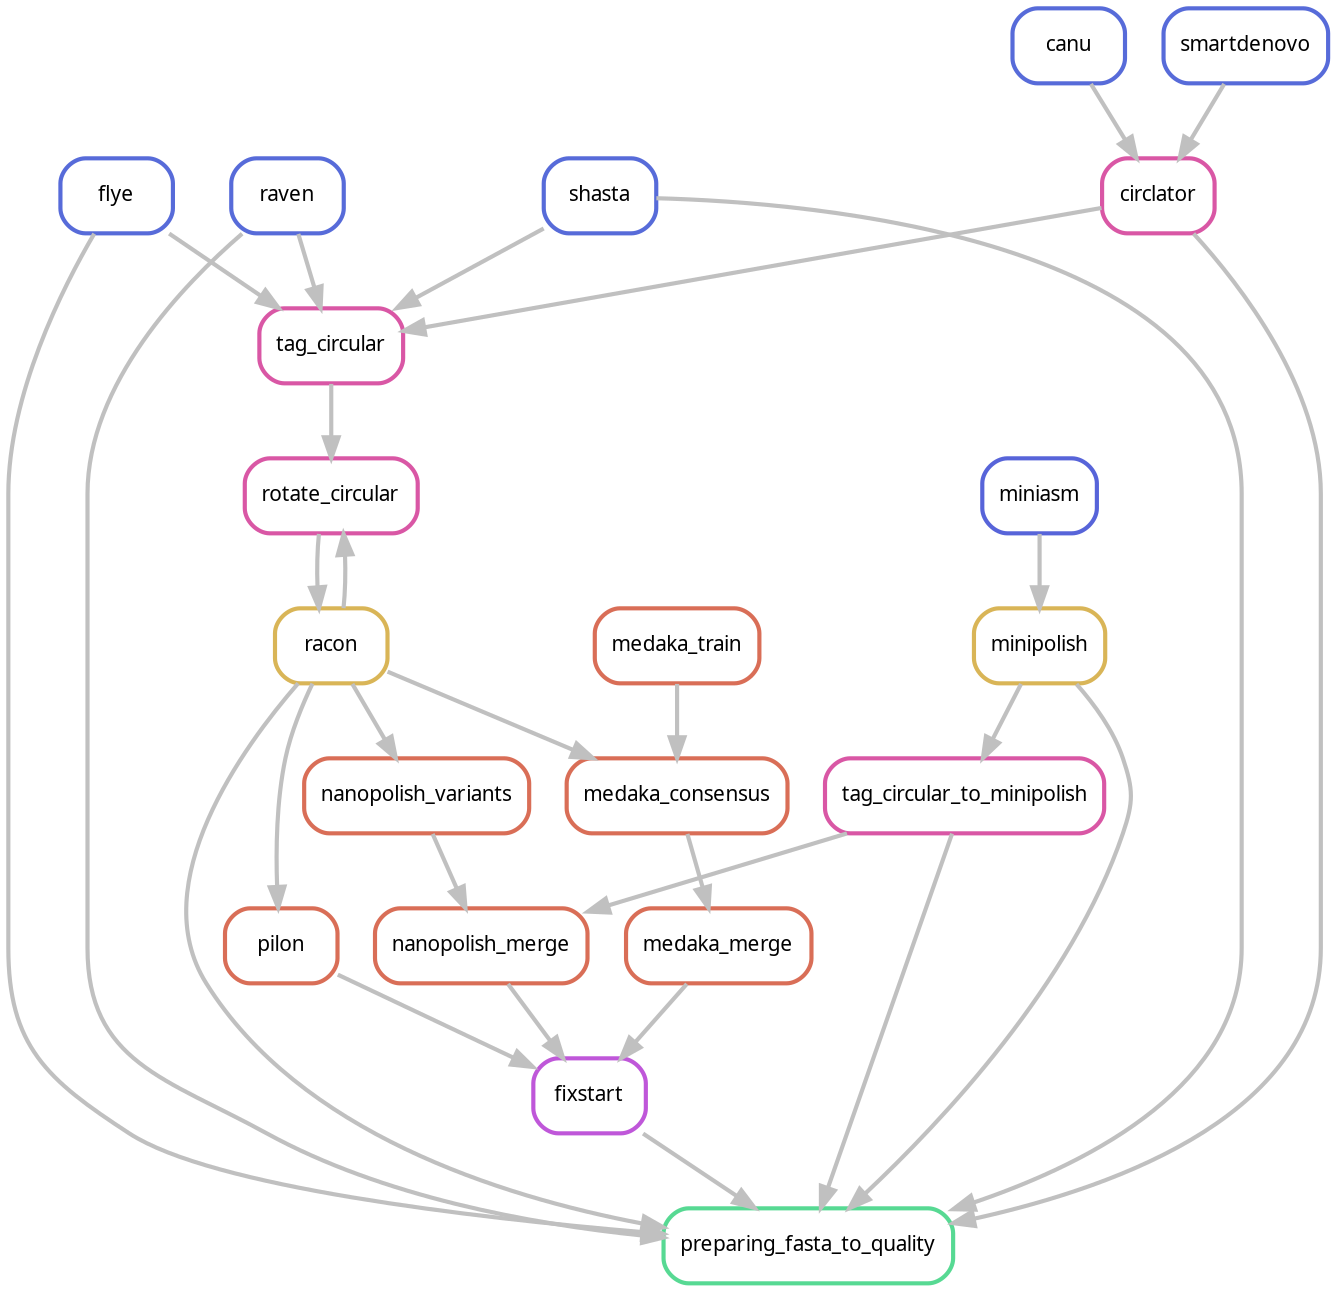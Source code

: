 digraph snakemake_dag {
    graph[bgcolor=white, margin=0];
    node[shape=box, style=rounded, fontname=sans,                 fontsize=10, penwidth=2];
    edge[penwidth=2, color=grey];
	19[label = "flye", color = "0.64 0.6 0.85", style="rounded"];
	22[label = "miniasm", color = "0.65 0.6 0.85", style="rounded"];
	23[label = "raven", color = "0.64 0.6 0.85", style="rounded"];
	26[label = "shasta", color = "0.64 0.6 0.85", style="rounded"];
	2[label = "preparing_fasta_to_quality", color = "0.41 0.6 0.85", style="rounded"];
	3[label = "fixstart", color = "0.8 0.6 0.85", style="rounded"];
	4[label = "nanopolish_merge", color = "0.03 0.6 0.85", style="rounded"];
	5[label = "nanopolish_variants", color = "0.03 0.6 0.85", style="rounded"];
	7[label = "racon", color = "0.12 0.6 0.85", style="rounded"];
	8[label = "rotate_circular", color = "0.9 0.6 0.85", style="rounded"];
	9[label = "tag_circular", color = "0.9 0.6 0.85", style="rounded"];
	10[label = "circlator", color = "0.9 0.6 0.85", style="rounded"];
	11[label = "canu", color = "0.64 0.6 0.85", style="rounded"];
	14[label = "medaka_merge", color = "0.03 0.6 0.85", style="rounded"];
	15[label = "medaka_consensus", color = "0.03 0.6 0.85", style="rounded"];
	16[label = "medaka_train", color = "0.03 0.6 0.85", style="rounded"];
	17[label = "pilon", color = "0.03 0.6 0.85", style="rounded"];
	20[label = "tag_circular_to_minipolish", color = "0.9 0.6 0.85", style="rounded"];
	21[label = "minipolish", color = "0.12 0.6 0.85", style="rounded"];
	24[label = "smartdenovo", color = "0.64 0.6 0.85", style="rounded"];
	19 -> 2
	26 -> 2
	3 -> 2
	23 -> 2
	7 -> 2
	7 -> 15
	7 -> 17	
	21 -> 2
	20 -> 2
	10 -> 2
	14 -> 3
	17 -> 3
	4 -> 3
	20 -> 4
	5 -> 4
	7 -> 5
	8 -> 7
	9 -> 8
	7 -> 8
	10 -> 9
	23 -> 9
	19 -> 9
	26 -> 9
	24 -> 10
	11 -> 10
	15 -> 14
	16 -> 15
	21 -> 20
	22 -> 21

}            
